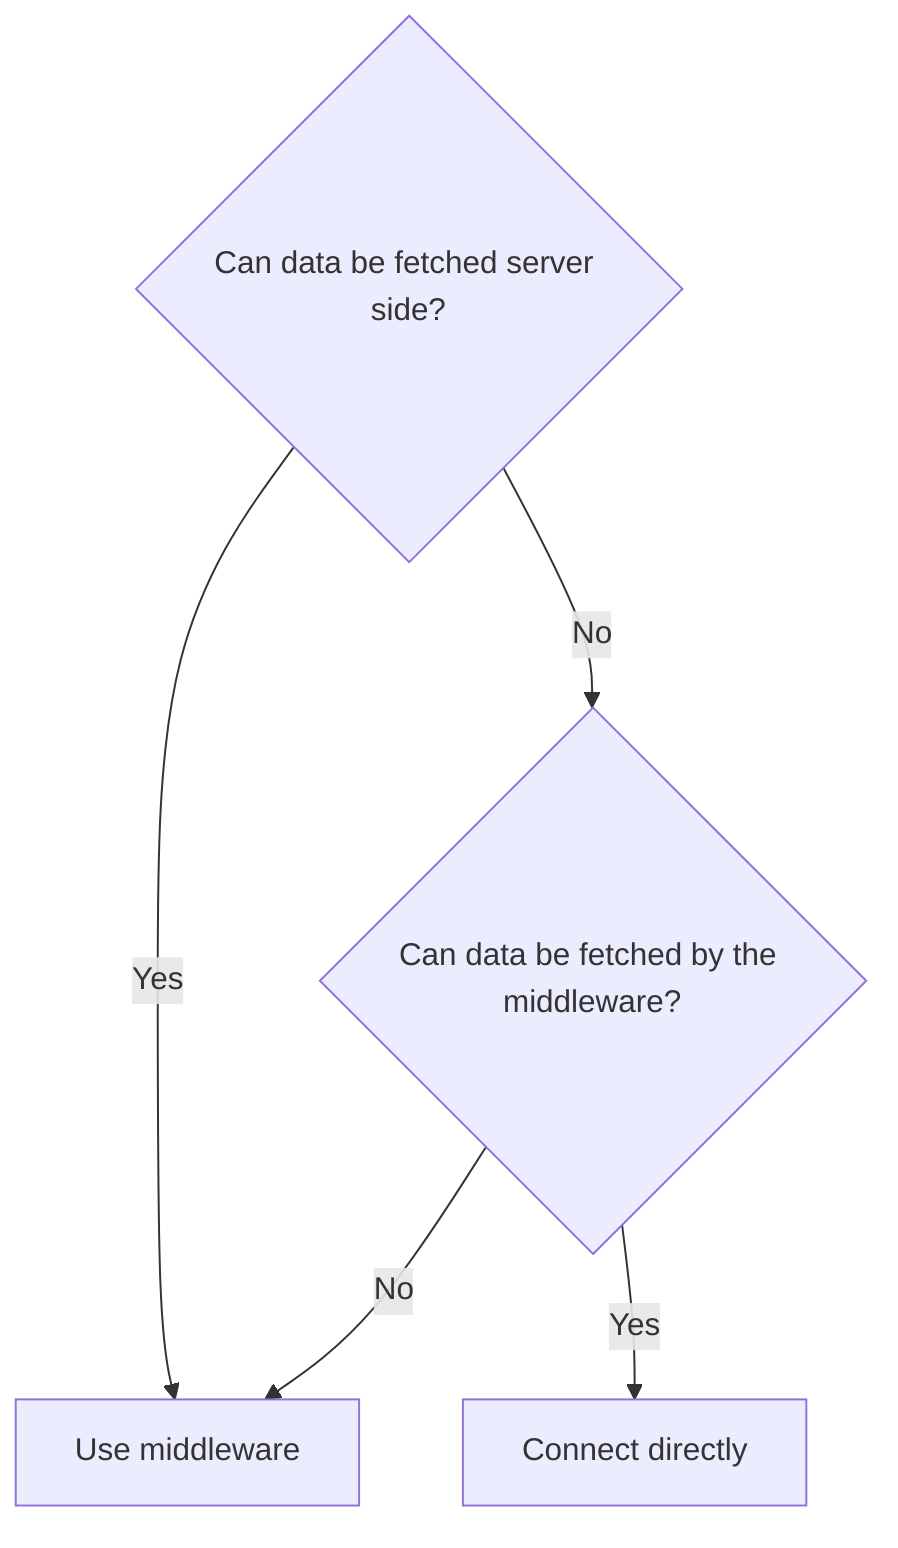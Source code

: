 graph TD
    A{Can data be fetched server side?} -->|Yes| B[Use middleware]
    A -->|No| C{Can data be fetched by the middleware?}
    C -->|No| B
    C -->|Yes| D[Connect directly]